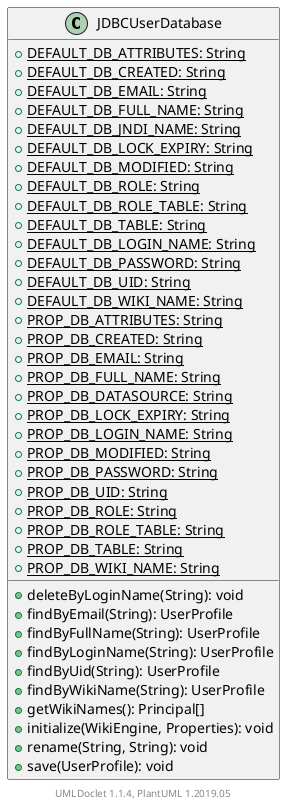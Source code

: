 @startuml

    class JDBCUserDatabase [[JDBCUserDatabase.html]] {
        {static} +DEFAULT_DB_ATTRIBUTES: String
        {static} +DEFAULT_DB_CREATED: String
        {static} +DEFAULT_DB_EMAIL: String
        {static} +DEFAULT_DB_FULL_NAME: String
        {static} +DEFAULT_DB_JNDI_NAME: String
        {static} +DEFAULT_DB_LOCK_EXPIRY: String
        {static} +DEFAULT_DB_MODIFIED: String
        {static} +DEFAULT_DB_ROLE: String
        {static} +DEFAULT_DB_ROLE_TABLE: String
        {static} +DEFAULT_DB_TABLE: String
        {static} +DEFAULT_DB_LOGIN_NAME: String
        {static} +DEFAULT_DB_PASSWORD: String
        {static} +DEFAULT_DB_UID: String
        {static} +DEFAULT_DB_WIKI_NAME: String
        {static} +PROP_DB_ATTRIBUTES: String
        {static} +PROP_DB_CREATED: String
        {static} +PROP_DB_EMAIL: String
        {static} +PROP_DB_FULL_NAME: String
        {static} +PROP_DB_DATASOURCE: String
        {static} +PROP_DB_LOCK_EXPIRY: String
        {static} +PROP_DB_LOGIN_NAME: String
        {static} +PROP_DB_MODIFIED: String
        {static} +PROP_DB_PASSWORD: String
        {static} +PROP_DB_UID: String
        {static} +PROP_DB_ROLE: String
        {static} +PROP_DB_ROLE_TABLE: String
        {static} +PROP_DB_TABLE: String
        {static} +PROP_DB_WIKI_NAME: String
        +deleteByLoginName(String): void
        +findByEmail(String): UserProfile
        +findByFullName(String): UserProfile
        +findByLoginName(String): UserProfile
        +findByUid(String): UserProfile
        +findByWikiName(String): UserProfile
        +getWikiNames(): Principal[]
        +initialize(WikiEngine, Properties): void
        +rename(String, String): void
        +save(UserProfile): void
    }


    center footer UMLDoclet 1.1.4, PlantUML 1.2019.05
@enduml
